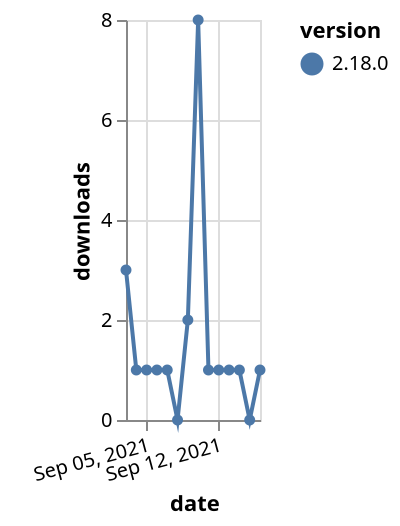 {"$schema": "https://vega.github.io/schema/vega-lite/v5.json", "description": "A simple bar chart with embedded data.", "data": {"values": [{"date": "2021-09-03", "total": 628, "delta": 3, "version": "2.18.0"}, {"date": "2021-09-04", "total": 629, "delta": 1, "version": "2.18.0"}, {"date": "2021-09-05", "total": 630, "delta": 1, "version": "2.18.0"}, {"date": "2021-09-06", "total": 631, "delta": 1, "version": "2.18.0"}, {"date": "2021-09-07", "total": 632, "delta": 1, "version": "2.18.0"}, {"date": "2021-09-08", "total": 632, "delta": 0, "version": "2.18.0"}, {"date": "2021-09-09", "total": 634, "delta": 2, "version": "2.18.0"}, {"date": "2021-09-10", "total": 642, "delta": 8, "version": "2.18.0"}, {"date": "2021-09-11", "total": 643, "delta": 1, "version": "2.18.0"}, {"date": "2021-09-12", "total": 644, "delta": 1, "version": "2.18.0"}, {"date": "2021-09-13", "total": 645, "delta": 1, "version": "2.18.0"}, {"date": "2021-09-14", "total": 646, "delta": 1, "version": "2.18.0"}, {"date": "2021-09-15", "total": 646, "delta": 0, "version": "2.18.0"}, {"date": "2021-09-16", "total": 647, "delta": 1, "version": "2.18.0"}]}, "width": "container", "mark": {"type": "line", "point": {"filled": true}}, "encoding": {"x": {"field": "date", "type": "temporal", "timeUnit": "yearmonthdate", "title": "date", "axis": {"labelAngle": -15}}, "y": {"field": "delta", "type": "quantitative", "title": "downloads"}, "color": {"field": "version", "type": "nominal"}, "tooltip": {"field": "delta"}}}